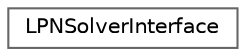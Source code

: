 digraph "Graphical Class Hierarchy"
{
 // LATEX_PDF_SIZE
  bgcolor="transparent";
  edge [fontname=Helvetica,fontsize=10,labelfontname=Helvetica,labelfontsize=10];
  node [fontname=Helvetica,fontsize=10,shape=box,height=0.2,width=0.4];
  rankdir="LR";
  Node0 [id="Node000000",label="LPNSolverInterface",height=0.2,width=0.4,color="grey40", fillcolor="white", style="filled",URL="$class_l_p_n_solver_interface.html",tooltip=" "];
}
